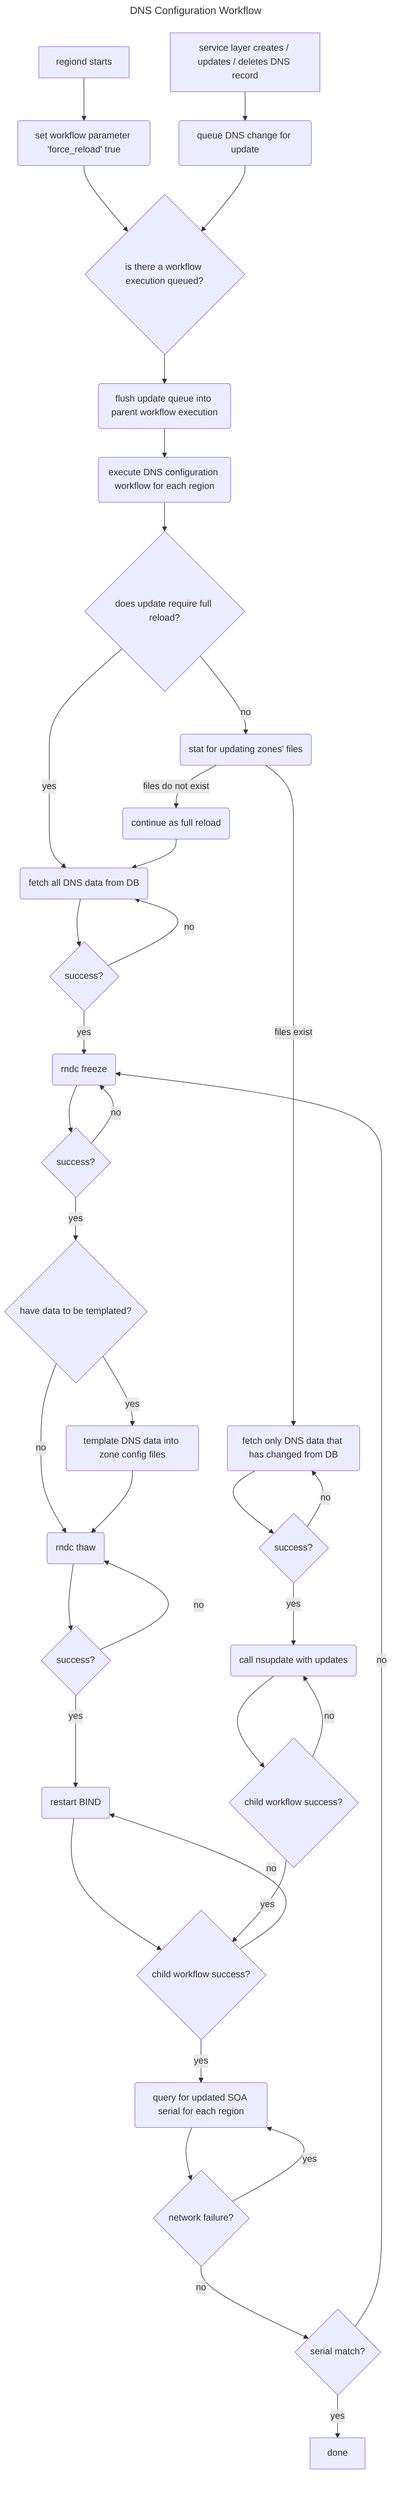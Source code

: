 ---
title: DNS Configuration Workflow
---
flowchart TD
    A[regiond starts] --> B(set workflow parameter 'force_reload' true)
    C[service layer creates / updates / deletes DNS record] --> D(queue DNS change for update)
    B --> E{is there a workflow execution queued?}
    D --> E
    E --> F(flush update queue into parent workflow execution)
    F --> G(execute DNS configuration workflow for each region)
    G --> H{does update require full reload?}
    H -->|yes| I(fetch all DNS data from DB)
    H -->|no| J(stat for updating zones' files)
    J -->|files exist| K(fetch only DNS data that has changed from DB)
    J -->|files do not exist| L(continue as full reload)
    L --> I
    I --> M{success?}
    M -->|yes| N(rndc freeze)
    M -->|no| I
    N --> O{success?}
    O -->|yes| P{have data to be templated?}
    O -->|no| N
    P -->|yes| Q(template DNS data into zone config files)
    P -->|no| R
    Q --> R(rndc thaw)
    R --> S{success?}
    S -->|yes| T(restart BIND)
    S -->|no| R
    T --> U{child workflow success?}
    U -->|yes| V(query for updated SOA serial for each region)
    U -->|no| T
    V --> W{network failure?}
    W -->|yes| V
    W -->|no| X{serial match?}
    X -->|yes| Y[done]
    X -->|no| N 
    K --> Z{success?}
    Z -->|yes| AA(call nsupdate with updates)
    Z -->|no| K
    AA --> BB{child workflow success?}
    BB -->|yes| U
    BB -->|no| AA